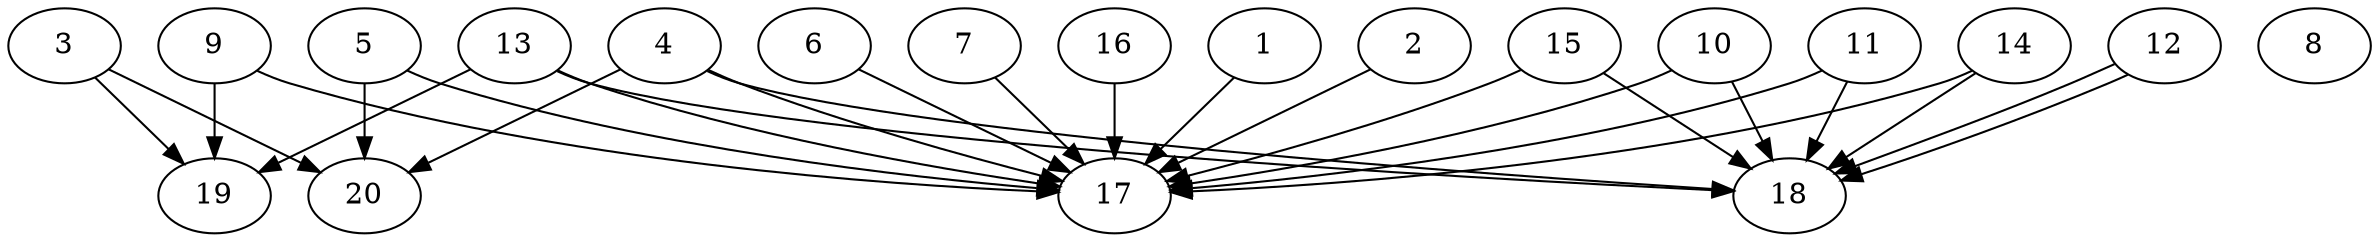 // DAG automatically generated by daggen at Thu Oct  3 13:58:43 2019
// ./daggen --dot -n 20 --ccr 0.4 --fat 0.9 --regular 0.7 --density 0.9 --mindata 5242880 --maxdata 52428800 
digraph G {
  1 [size="88460800", alpha="0.08", expect_size="35384320"] 
  1 -> 17 [size ="35384320"]
  2 [size="83415040", alpha="0.02", expect_size="33366016"] 
  2 -> 17 [size ="33366016"]
  3 [size="96366080", alpha="0.19", expect_size="38546432"] 
  3 -> 19 [size ="38546432"]
  3 -> 20 [size ="38546432"]
  4 [size="52282880", alpha="0.17", expect_size="20913152"] 
  4 -> 17 [size ="20913152"]
  4 -> 18 [size ="20913152"]
  4 -> 20 [size ="20913152"]
  5 [size="78161920", alpha="0.00", expect_size="31264768"] 
  5 -> 17 [size ="31264768"]
  5 -> 20 [size ="31264768"]
  6 [size="104744960", alpha="0.04", expect_size="41897984"] 
  6 -> 17 [size ="41897984"]
  7 [size="52113920", alpha="0.16", expect_size="20845568"] 
  7 -> 17 [size ="20845568"]
  8 [size="128232960", alpha="0.05", expect_size="51293184"] 
  9 [size="124116480", alpha="0.03", expect_size="49646592"] 
  9 -> 17 [size ="49646592"]
  9 -> 19 [size ="49646592"]
  10 [size="123916800", alpha="0.00", expect_size="49566720"] 
  10 -> 17 [size ="49566720"]
  10 -> 18 [size ="49566720"]
  11 [size="16268800", alpha="0.11", expect_size="6507520"] 
  11 -> 17 [size ="6507520"]
  11 -> 18 [size ="6507520"]
  12 [size="65382400", alpha="0.08", expect_size="26152960"] 
  12 -> 18 [size ="26152960"]
  12 -> 18 [size ="26152960"]
  13 [size="76057600", alpha="0.01", expect_size="30423040"] 
  13 -> 17 [size ="30423040"]
  13 -> 18 [size ="30423040"]
  13 -> 19 [size ="30423040"]
  14 [size="67868160", alpha="0.10", expect_size="27147264"] 
  14 -> 17 [size ="27147264"]
  14 -> 18 [size ="27147264"]
  15 [size="47475200", alpha="0.08", expect_size="18990080"] 
  15 -> 17 [size ="18990080"]
  15 -> 18 [size ="18990080"]
  16 [size="47703040", alpha="0.16", expect_size="19081216"] 
  16 -> 17 [size ="19081216"]
  17 [size="71395840", alpha="0.08", expect_size="28558336"] 
  18 [size="47290880", alpha="0.13", expect_size="18916352"] 
  19 [size="78420480", alpha="0.07", expect_size="31368192"] 
  20 [size="98227200", alpha="0.07", expect_size="39290880"] 
}
